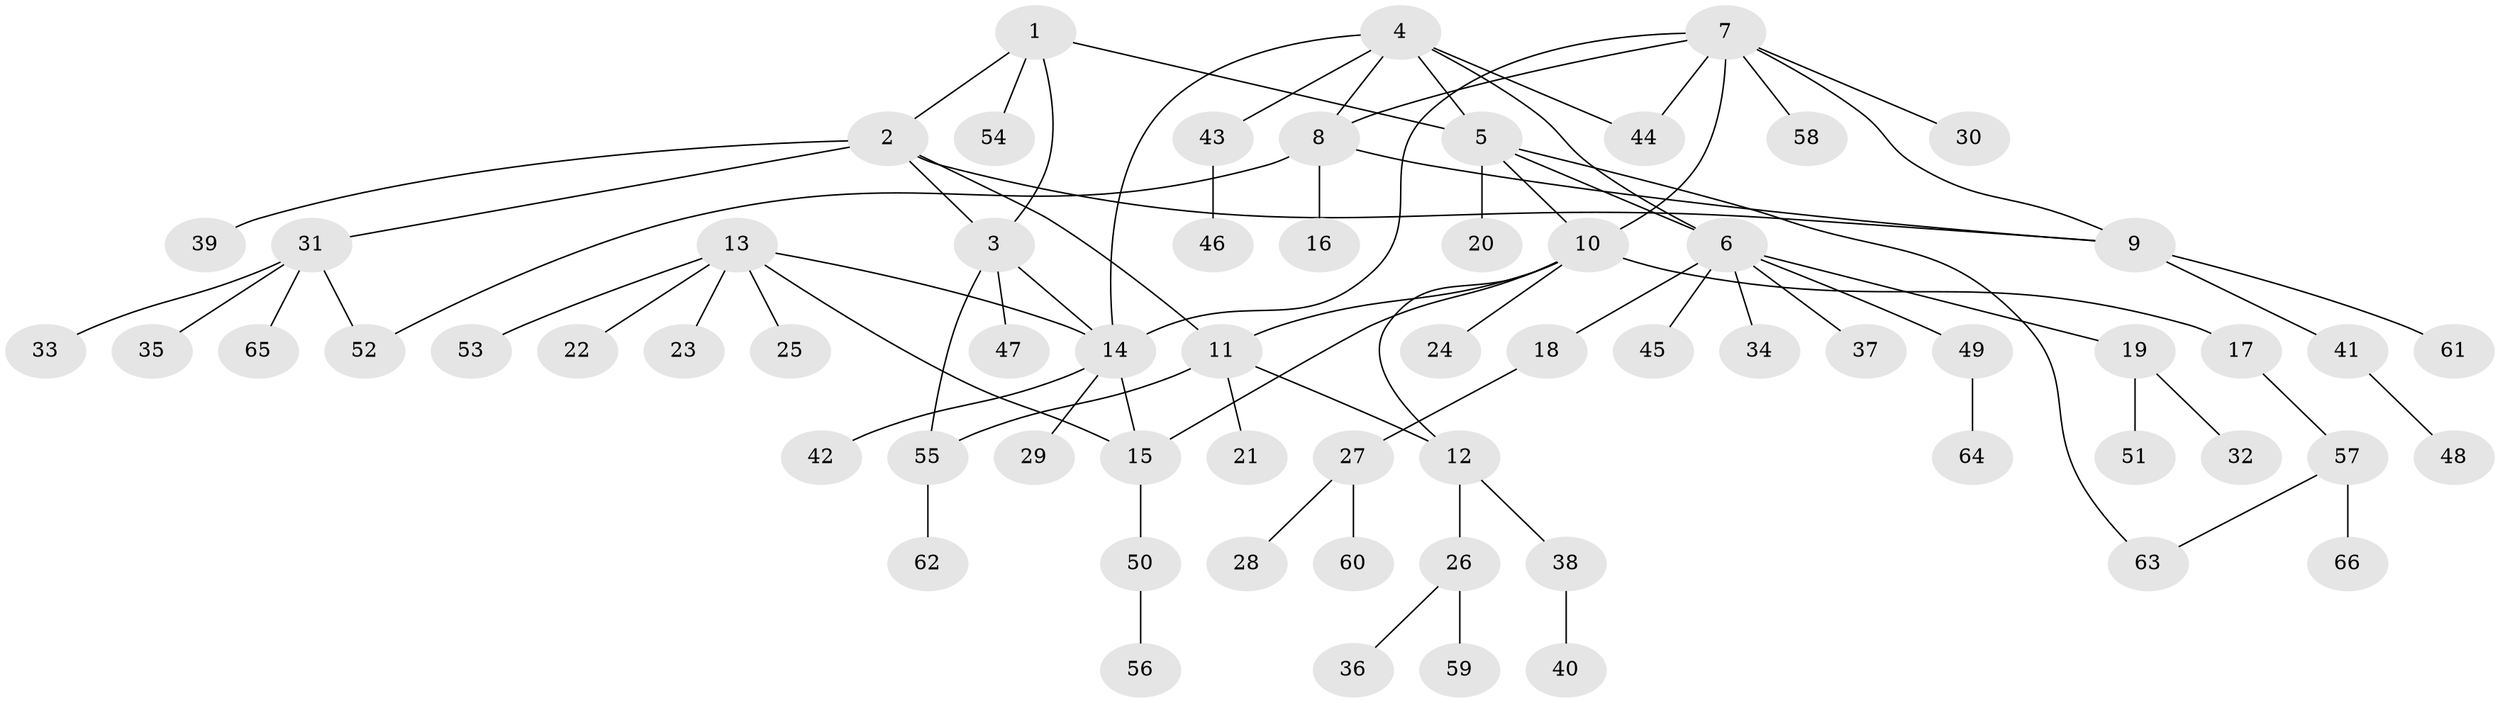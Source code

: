 // coarse degree distribution, {3: 0.06521739130434782, 9: 0.021739130434782608, 4: 0.13043478260869565, 6: 0.043478260869565216, 11: 0.021739130434782608, 8: 0.043478260869565216, 2: 0.13043478260869565, 1: 0.5434782608695652}
// Generated by graph-tools (version 1.1) at 2025/42/03/06/25 10:42:10]
// undirected, 66 vertices, 80 edges
graph export_dot {
graph [start="1"]
  node [color=gray90,style=filled];
  1;
  2;
  3;
  4;
  5;
  6;
  7;
  8;
  9;
  10;
  11;
  12;
  13;
  14;
  15;
  16;
  17;
  18;
  19;
  20;
  21;
  22;
  23;
  24;
  25;
  26;
  27;
  28;
  29;
  30;
  31;
  32;
  33;
  34;
  35;
  36;
  37;
  38;
  39;
  40;
  41;
  42;
  43;
  44;
  45;
  46;
  47;
  48;
  49;
  50;
  51;
  52;
  53;
  54;
  55;
  56;
  57;
  58;
  59;
  60;
  61;
  62;
  63;
  64;
  65;
  66;
  1 -- 2;
  1 -- 3;
  1 -- 5;
  1 -- 54;
  2 -- 3;
  2 -- 9;
  2 -- 11;
  2 -- 31;
  2 -- 39;
  3 -- 14;
  3 -- 47;
  3 -- 55;
  4 -- 5;
  4 -- 6;
  4 -- 8;
  4 -- 14;
  4 -- 43;
  4 -- 44;
  5 -- 6;
  5 -- 10;
  5 -- 20;
  5 -- 63;
  6 -- 18;
  6 -- 19;
  6 -- 34;
  6 -- 37;
  6 -- 45;
  6 -- 49;
  7 -- 8;
  7 -- 9;
  7 -- 10;
  7 -- 14;
  7 -- 30;
  7 -- 44;
  7 -- 58;
  8 -- 9;
  8 -- 16;
  8 -- 52;
  9 -- 41;
  9 -- 61;
  10 -- 11;
  10 -- 12;
  10 -- 15;
  10 -- 17;
  10 -- 24;
  11 -- 12;
  11 -- 21;
  11 -- 55;
  12 -- 26;
  12 -- 38;
  13 -- 14;
  13 -- 15;
  13 -- 22;
  13 -- 23;
  13 -- 25;
  13 -- 53;
  14 -- 15;
  14 -- 29;
  14 -- 42;
  15 -- 50;
  17 -- 57;
  18 -- 27;
  19 -- 32;
  19 -- 51;
  26 -- 36;
  26 -- 59;
  27 -- 28;
  27 -- 60;
  31 -- 33;
  31 -- 35;
  31 -- 52;
  31 -- 65;
  38 -- 40;
  41 -- 48;
  43 -- 46;
  49 -- 64;
  50 -- 56;
  55 -- 62;
  57 -- 63;
  57 -- 66;
}
